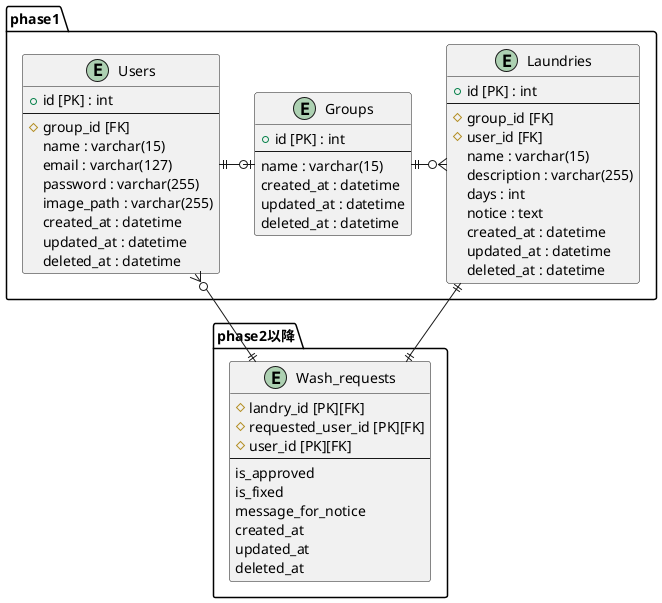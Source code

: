 @startuml

package phase1 as phase1{
    entity Users{
    + id [PK] : int
    --
    # group_id [FK]
    name : varchar(15)
    email : varchar(127)
    password : varchar(255)
    image_path : varchar(255)
    created_at : datetime
    updated_at : datetime
    deleted_at : datetime
    }

    entity Groups
    {
    + id [PK] : int
    --
    name : varchar(15)
    created_at : datetime
    updated_at : datetime
    deleted_at : datetime
    }

    entity Laundries{
    + id [PK] : int
    --
    # group_id [FK]
    # user_id [FK]
    name : varchar(15)
    description : varchar(255)
    days : int
    notice : text
    created_at : datetime
    updated_at : datetime
    deleted_at : datetime
    }
}

package  phase2以降 as phase2{
    entity Wash_requests{
    # landry_id [PK][FK]
    # requested_user_id [PK][FK]
    # user_id [PK][FK]
    --
    is_approved
    is_fixed
    message_for_notice
    created_at
    updated_at
    deleted_at
    }
}
Users ||-o| Groups
Groups ||-o{ Laundries
Laundries ||-|| Wash_requests
Users }o--|| Wash_requests


@enduml
